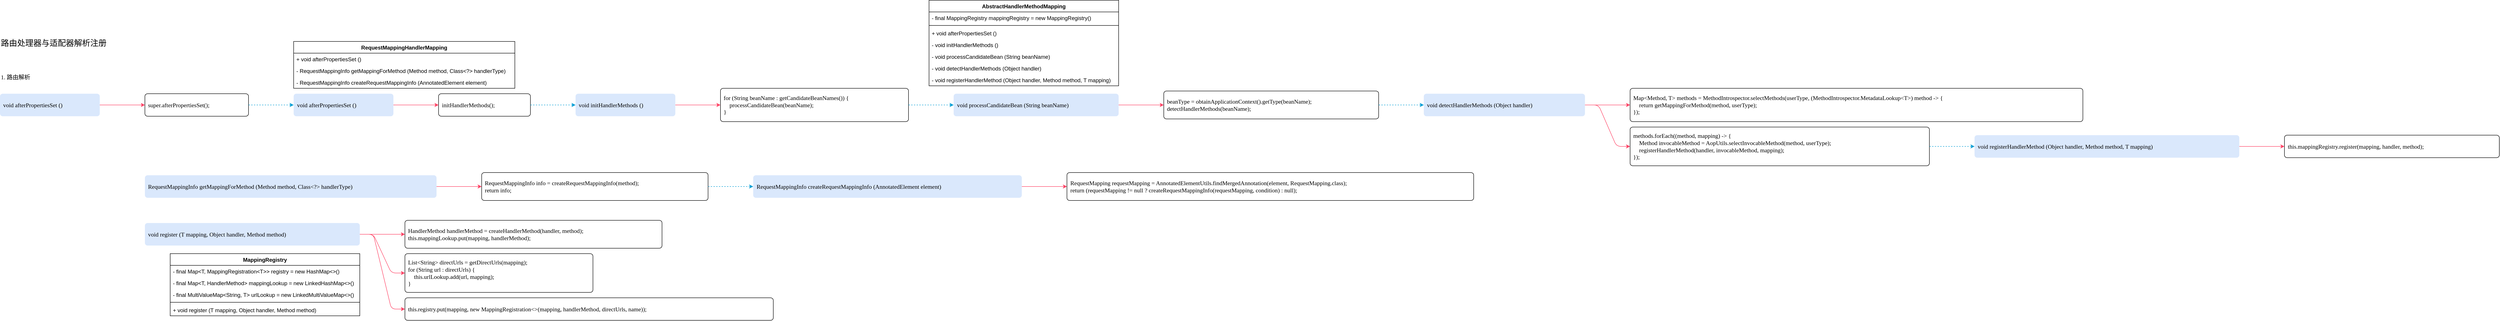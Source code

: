 <mxfile version="14.6.13" type="device"><diagram id="XKmxZbONAw66cLhUf2O1" name="第 1 页"><mxGraphModel dx="3123" dy="1493" grid="1" gridSize="10" guides="1" tooltips="1" connect="1" arrows="1" fold="1" page="1" pageScale="1" pageWidth="827" pageHeight="1169" math="0" shadow="0"><root><mxCell id="0"/><mxCell id="1" parent="0"/><mxCell id="ffzlj52m7AUPTn6fAn6K-1" value="路由处理器与适配器解析注册" style="text;html=1;align=left;verticalAlign=middle;resizable=0;points=[];autosize=1;fontSize=18;fontFamily=source code pro;" vertex="1" parent="1"><mxGeometry x="20" y="150" width="135.5" height="25" as="geometry"/></mxCell><mxCell id="ffzlj52m7AUPTn6fAn6K-2" value="1. 路由解析" style="text;html=1;align=left;verticalAlign=middle;resizable=0;points=[];autosize=1;fontSize=13;fontFamily=source code pro;" vertex="1" parent="1"><mxGeometry x="20" y="225" width="84.5" height="25" as="geometry"/></mxCell><mxCell id="ffzlj52m7AUPTn6fAn6K-3" value="void afterPropertiesSet ()" style="rounded=1;whiteSpace=wrap;html=1;fontFamily=source code pro;fontSize=13;align=left;spacingLeft=5;arcSize=12;absoluteArcSize=1;strokeColor=none;fillColor=#DAE8FC;" vertex="1" parent="1"><mxGeometry x="20" y="275" width="221" height="50" as="geometry"/></mxCell><mxCell id="ffzlj52m7AUPTn6fAn6K-4" value="super.afterPropertiesSet();" style="rounded=1;whiteSpace=wrap;html=1;fontFamily=source code pro;fontSize=13;align=left;spacingLeft=5;arcSize=12;absoluteArcSize=1;" vertex="1" parent="1"><mxGeometry x="341" y="275" width="229.5" height="50" as="geometry"/></mxCell><mxCell id="ffzlj52m7AUPTn6fAn6K-5" value="" style="edgeStyle=entityRelationEdgeStyle;rounded=1;orthogonalLoop=1;jettySize=auto;html=1;strokeColor=#FE4365;fontFamily=source code pro;fontSize=13;exitX=1;exitY=0.5;exitDx=0;exitDy=0;" edge="1" parent="1" source="ffzlj52m7AUPTn6fAn6K-3" target="ffzlj52m7AUPTn6fAn6K-4"><mxGeometry y="130" as="geometry"/></mxCell><mxCell id="ffzlj52m7AUPTn6fAn6K-6" value="void afterPropertiesSet ()" style="rounded=1;whiteSpace=wrap;html=1;fontFamily=source code pro;fontSize=13;align=left;spacingLeft=5;arcSize=12;absoluteArcSize=1;strokeColor=none;fillColor=#DAE8FC;" vertex="1" parent="1"><mxGeometry x="670.5" y="275" width="221" height="50" as="geometry"/></mxCell><mxCell id="ffzlj52m7AUPTn6fAn6K-7" value="" style="edgeStyle=entityRelationEdgeStyle;rounded=1;orthogonalLoop=1;jettySize=auto;html=1;strokeColor=#019ED5;fontFamily=source code pro;fontSize=13;exitX=1;exitY=0.5;exitDx=0;exitDy=0;dashed=1;" edge="1" parent="1" source="ffzlj52m7AUPTn6fAn6K-4" target="ffzlj52m7AUPTn6fAn6K-6"><mxGeometry y="130" as="geometry"/></mxCell><mxCell id="ffzlj52m7AUPTn6fAn6K-8" value="initHandlerMethods();" style="rounded=1;whiteSpace=wrap;html=1;fontFamily=source code pro;fontSize=13;align=left;spacingLeft=5;arcSize=12;absoluteArcSize=1;" vertex="1" parent="1"><mxGeometry x="991.5" y="275" width="203.5" height="50" as="geometry"/></mxCell><mxCell id="ffzlj52m7AUPTn6fAn6K-9" value="" style="edgeStyle=entityRelationEdgeStyle;rounded=1;orthogonalLoop=1;jettySize=auto;html=1;strokeColor=#FE4365;fontFamily=source code pro;fontSize=13;exitX=1;exitY=0.5;exitDx=0;exitDy=0;" edge="1" parent="1" source="ffzlj52m7AUPTn6fAn6K-6" target="ffzlj52m7AUPTn6fAn6K-8"><mxGeometry y="130" as="geometry"/></mxCell><mxCell id="ffzlj52m7AUPTn6fAn6K-10" value="void initHandlerMethods ()" style="rounded=1;whiteSpace=wrap;html=1;fontFamily=source code pro;fontSize=13;align=left;spacingLeft=5;arcSize=12;absoluteArcSize=1;strokeColor=none;fillColor=#DAE8FC;" vertex="1" parent="1"><mxGeometry x="1295" y="275" width="221" height="50" as="geometry"/></mxCell><mxCell id="ffzlj52m7AUPTn6fAn6K-11" value="" style="edgeStyle=entityRelationEdgeStyle;rounded=1;orthogonalLoop=1;jettySize=auto;html=1;strokeColor=#019ED5;fontFamily=source code pro;fontSize=13;exitX=1;exitY=0.5;exitDx=0;exitDy=0;dashed=1;" edge="1" parent="1" source="ffzlj52m7AUPTn6fAn6K-8" target="ffzlj52m7AUPTn6fAn6K-10"><mxGeometry y="130" as="geometry"/></mxCell><mxCell id="ffzlj52m7AUPTn6fAn6K-12" value="for (String beanName : getCandidateBeanNames()) {&lt;br/&gt;&amp;nbsp;&amp;nbsp;&amp;nbsp;&amp;nbsp;processCandidateBean(beanName);&lt;br/&gt;}" style="rounded=1;whiteSpace=wrap;html=1;fontFamily=source code pro;fontSize=13;align=left;spacingLeft=5;arcSize=12;absoluteArcSize=1;" vertex="1" parent="1"><mxGeometry x="1616" y="263" width="416.5" height="74" as="geometry"/></mxCell><mxCell id="ffzlj52m7AUPTn6fAn6K-13" value="" style="edgeStyle=entityRelationEdgeStyle;rounded=1;orthogonalLoop=1;jettySize=auto;html=1;strokeColor=#FE4365;fontFamily=source code pro;fontSize=13;exitX=1;exitY=0.5;exitDx=0;exitDy=0;" edge="1" parent="1" source="ffzlj52m7AUPTn6fAn6K-10" target="ffzlj52m7AUPTn6fAn6K-12"><mxGeometry y="130" as="geometry"/></mxCell><mxCell id="ffzlj52m7AUPTn6fAn6K-14" value="void processCandidateBean (String beanName)" style="rounded=1;whiteSpace=wrap;html=1;fontFamily=source code pro;fontSize=13;align=left;spacingLeft=5;arcSize=12;absoluteArcSize=1;strokeColor=none;fillColor=#DAE8FC;" vertex="1" parent="1"><mxGeometry x="2132.5" y="275" width="365.5" height="50" as="geometry"/></mxCell><mxCell id="ffzlj52m7AUPTn6fAn6K-15" value="" style="edgeStyle=entityRelationEdgeStyle;rounded=1;orthogonalLoop=1;jettySize=auto;html=1;strokeColor=#019ED5;fontFamily=source code pro;fontSize=13;exitX=1;exitY=0.5;exitDx=0;exitDy=0;dashed=1;" edge="1" parent="1" source="ffzlj52m7AUPTn6fAn6K-12" target="ffzlj52m7AUPTn6fAn6K-14"><mxGeometry y="130" as="geometry"/></mxCell><mxCell id="ffzlj52m7AUPTn6fAn6K-16" value="beanType = obtainApplicationContext().getType(beanName);&lt;br/&gt;detectHandlerMethods(beanName);" style="rounded=1;whiteSpace=wrap;html=1;fontFamily=source code pro;fontSize=13;align=left;spacingLeft=5;arcSize=12;absoluteArcSize=1;" vertex="1" parent="1"><mxGeometry x="2598" y="269" width="476" height="62" as="geometry"/></mxCell><mxCell id="ffzlj52m7AUPTn6fAn6K-17" value="" style="edgeStyle=entityRelationEdgeStyle;rounded=1;orthogonalLoop=1;jettySize=auto;html=1;strokeColor=#FE4365;fontFamily=source code pro;fontSize=13;exitX=1;exitY=0.5;exitDx=0;exitDy=0;" edge="1" parent="1" source="ffzlj52m7AUPTn6fAn6K-14" target="ffzlj52m7AUPTn6fAn6K-16"><mxGeometry y="130" as="geometry"/></mxCell><mxCell id="ffzlj52m7AUPTn6fAn6K-18" value="void detectHandlerMethods (Object handler)" style="rounded=1;whiteSpace=wrap;html=1;fontFamily=source code pro;fontSize=13;align=left;spacingLeft=5;arcSize=12;absoluteArcSize=1;strokeColor=none;fillColor=#DAE8FC;" vertex="1" parent="1"><mxGeometry x="3174" y="275" width="357" height="50" as="geometry"/></mxCell><mxCell id="ffzlj52m7AUPTn6fAn6K-19" value="" style="edgeStyle=entityRelationEdgeStyle;rounded=1;orthogonalLoop=1;jettySize=auto;html=1;strokeColor=#019ED5;fontFamily=source code pro;fontSize=13;exitX=1;exitY=0.5;exitDx=0;exitDy=0;dashed=1;" edge="1" parent="1" source="ffzlj52m7AUPTn6fAn6K-16" target="ffzlj52m7AUPTn6fAn6K-18"><mxGeometry y="130" as="geometry"/></mxCell><mxCell id="ffzlj52m7AUPTn6fAn6K-20" value="Map&amp;lt;Method, T&amp;gt; methods = MethodIntrospector.selectMethods(userType, (MethodIntrospector.MetadataLookup&amp;lt;T&amp;gt;) method -&amp;gt; {&lt;br/&gt;&amp;nbsp;&amp;nbsp;&amp;nbsp;&amp;nbsp;return getMappingForMethod(method, userType);&lt;br/&gt;});" style="rounded=1;whiteSpace=wrap;html=1;fontFamily=source code pro;fontSize=13;align=left;spacingLeft=5;arcSize=12;absoluteArcSize=1;" vertex="1" parent="1"><mxGeometry x="3631" y="263" width="1003" height="74" as="geometry"/></mxCell><mxCell id="ffzlj52m7AUPTn6fAn6K-21" value="" style="edgeStyle=entityRelationEdgeStyle;rounded=1;orthogonalLoop=1;jettySize=auto;html=1;strokeColor=#FE4365;fontFamily=source code pro;fontSize=13;exitX=1;exitY=0.5;exitDx=0;exitDy=0;" edge="1" parent="1" source="ffzlj52m7AUPTn6fAn6K-18" target="ffzlj52m7AUPTn6fAn6K-20"><mxGeometry y="130" as="geometry"/></mxCell><mxCell id="ffzlj52m7AUPTn6fAn6K-22" value="methods.forEach((method, mapping) -&amp;gt; {&lt;br/&gt;&amp;nbsp;&amp;nbsp;&amp;nbsp;&amp;nbsp;Method invocableMethod = AopUtils.selectInvocableMethod(method, userType);&lt;br/&gt;&amp;nbsp;&amp;nbsp;&amp;nbsp;&amp;nbsp;registerHandlerMethod(handler, invocableMethod, mapping);&lt;br/&gt;});" style="rounded=1;whiteSpace=wrap;html=1;fontFamily=source code pro;fontSize=13;align=left;spacingLeft=5;arcSize=12;absoluteArcSize=1;" vertex="1" parent="1"><mxGeometry x="3631" y="349" width="663" height="86" as="geometry"/></mxCell><mxCell id="ffzlj52m7AUPTn6fAn6K-23" value="" style="edgeStyle=entityRelationEdgeStyle;rounded=1;orthogonalLoop=1;jettySize=auto;html=1;strokeColor=#FE4365;fontFamily=source code pro;fontSize=13;exitX=1;exitY=0.5;exitDx=0;exitDy=0;" edge="1" parent="1" source="ffzlj52m7AUPTn6fAn6K-18" target="ffzlj52m7AUPTn6fAn6K-22"><mxGeometry y="130" as="geometry"/></mxCell><mxCell id="ffzlj52m7AUPTn6fAn6K-24" value="void registerHandlerMethod (Object handler, Method method, T mapping)" style="rounded=1;whiteSpace=wrap;html=1;fontFamily=source code pro;fontSize=13;align=left;spacingLeft=5;arcSize=12;absoluteArcSize=1;strokeColor=none;fillColor=#DAE8FC;" vertex="1" parent="1"><mxGeometry x="4394" y="367" width="586.5" height="50" as="geometry"/></mxCell><mxCell id="ffzlj52m7AUPTn6fAn6K-25" value="" style="edgeStyle=entityRelationEdgeStyle;rounded=1;orthogonalLoop=1;jettySize=auto;html=1;strokeColor=#019ED5;fontFamily=source code pro;fontSize=13;exitX=1;exitY=0.5;exitDx=0;exitDy=0;dashed=1;" edge="1" parent="1" source="ffzlj52m7AUPTn6fAn6K-22" target="ffzlj52m7AUPTn6fAn6K-24"><mxGeometry y="130" as="geometry"/></mxCell><mxCell id="ffzlj52m7AUPTn6fAn6K-26" value="this.mappingRegistry.register(mapping, handler, method);" style="rounded=1;whiteSpace=wrap;html=1;fontFamily=source code pro;fontSize=13;align=left;spacingLeft=5;arcSize=12;absoluteArcSize=1;" vertex="1" parent="1"><mxGeometry x="5080.5" y="367" width="476" height="50" as="geometry"/></mxCell><mxCell id="ffzlj52m7AUPTn6fAn6K-27" value="" style="edgeStyle=entityRelationEdgeStyle;rounded=1;orthogonalLoop=1;jettySize=auto;html=1;strokeColor=#FE4365;fontFamily=source code pro;fontSize=13;exitX=1;exitY=0.5;exitDx=0;exitDy=0;" edge="1" parent="1" source="ffzlj52m7AUPTn6fAn6K-24" target="ffzlj52m7AUPTn6fAn6K-26"><mxGeometry y="130" as="geometry"/></mxCell><mxCell id="ffzlj52m7AUPTn6fAn6K-28" value="RequestMappingInfo getMappingForMethod (Method method, Class&amp;lt;?&amp;gt; handlerType)" style="rounded=1;whiteSpace=wrap;html=1;fontFamily=source code pro;fontSize=13;align=left;spacingLeft=5;arcSize=12;absoluteArcSize=1;strokeColor=none;fillColor=#DAE8FC;" vertex="1" parent="1"><mxGeometry x="341" y="456" width="646" height="50" as="geometry"/></mxCell><mxCell id="ffzlj52m7AUPTn6fAn6K-29" value="RequestMappingInfo info = createRequestMappingInfo(method);&lt;br/&gt;return info;" style="rounded=1;whiteSpace=wrap;html=1;fontFamily=source code pro;fontSize=13;align=left;spacingLeft=5;arcSize=12;absoluteArcSize=1;" vertex="1" parent="1"><mxGeometry x="1087" y="450" width="501.5" height="62" as="geometry"/></mxCell><mxCell id="ffzlj52m7AUPTn6fAn6K-30" value="" style="edgeStyle=entityRelationEdgeStyle;rounded=1;orthogonalLoop=1;jettySize=auto;html=1;strokeColor=#FE4365;fontFamily=source code pro;fontSize=13;exitX=1;exitY=0.5;exitDx=0;exitDy=0;" edge="1" parent="1" source="ffzlj52m7AUPTn6fAn6K-28" target="ffzlj52m7AUPTn6fAn6K-29"><mxGeometry x="321" y="119" as="geometry"/></mxCell><mxCell id="ffzlj52m7AUPTn6fAn6K-31" value="RequestMappingInfo createRequestMappingInfo (AnnotatedElement element)" style="rounded=1;whiteSpace=wrap;html=1;fontFamily=source code pro;fontSize=13;align=left;spacingLeft=5;arcSize=12;absoluteArcSize=1;strokeColor=none;fillColor=#DAE8FC;" vertex="1" parent="1"><mxGeometry x="1688.5" y="456" width="595" height="50" as="geometry"/></mxCell><mxCell id="ffzlj52m7AUPTn6fAn6K-32" value="" style="edgeStyle=entityRelationEdgeStyle;rounded=1;orthogonalLoop=1;jettySize=auto;html=1;strokeColor=#019ED5;fontFamily=source code pro;fontSize=13;exitX=1;exitY=0.5;exitDx=0;exitDy=0;dashed=1;" edge="1" parent="1" source="ffzlj52m7AUPTn6fAn6K-29" target="ffzlj52m7AUPTn6fAn6K-31"><mxGeometry x="321" y="119" as="geometry"/></mxCell><mxCell id="ffzlj52m7AUPTn6fAn6K-33" value="RequestMapping requestMapping = AnnotatedElementUtils.findMergedAnnotation(element, RequestMapping.class);&lt;br/&gt;return (requestMapping != null ? createRequestMappingInfo(requestMapping, condition) : null);" style="rounded=1;whiteSpace=wrap;html=1;fontFamily=source code pro;fontSize=13;align=left;spacingLeft=5;arcSize=12;absoluteArcSize=1;" vertex="1" parent="1"><mxGeometry x="2383.5" y="450" width="901" height="62" as="geometry"/></mxCell><mxCell id="ffzlj52m7AUPTn6fAn6K-34" value="" style="edgeStyle=entityRelationEdgeStyle;rounded=1;orthogonalLoop=1;jettySize=auto;html=1;strokeColor=#FE4365;fontFamily=source code pro;fontSize=13;exitX=1;exitY=0.5;exitDx=0;exitDy=0;" edge="1" parent="1" source="ffzlj52m7AUPTn6fAn6K-31" target="ffzlj52m7AUPTn6fAn6K-33"><mxGeometry x="321" y="119" as="geometry"/></mxCell><mxCell id="ffzlj52m7AUPTn6fAn6K-35" value="void register (T mapping, Object handler, Method method)" style="rounded=1;whiteSpace=wrap;html=1;fontFamily=source code pro;fontSize=13;align=left;spacingLeft=5;arcSize=12;absoluteArcSize=1;strokeColor=none;fillColor=#DAE8FC;" vertex="1" parent="1"><mxGeometry x="341" y="562" width="476" height="50" as="geometry"/></mxCell><mxCell id="ffzlj52m7AUPTn6fAn6K-36" value="HandlerMethod handlerMethod = createHandlerMethod(handler, method);&lt;br/&gt;this.mappingLookup.put(mapping, handlerMethod);" style="rounded=1;whiteSpace=wrap;html=1;fontFamily=source code pro;fontSize=13;align=left;spacingLeft=5;arcSize=12;absoluteArcSize=1;" vertex="1" parent="1"><mxGeometry x="917" y="556" width="569.5" height="62" as="geometry"/></mxCell><mxCell id="ffzlj52m7AUPTn6fAn6K-37" value="" style="edgeStyle=entityRelationEdgeStyle;rounded=1;orthogonalLoop=1;jettySize=auto;html=1;strokeColor=#FE4365;fontFamily=source code pro;fontSize=13;exitX=1;exitY=0.5;exitDx=0;exitDy=0;" edge="1" parent="1" source="ffzlj52m7AUPTn6fAn6K-35" target="ffzlj52m7AUPTn6fAn6K-36"><mxGeometry x="321" y="119" as="geometry"/></mxCell><mxCell id="ffzlj52m7AUPTn6fAn6K-38" value="List&amp;lt;String&amp;gt; directUrls = getDirectUrls(mapping);&lt;br/&gt;for (String url : directUrls) {&lt;br/&gt;&amp;nbsp;&amp;nbsp;&amp;nbsp;&amp;nbsp;this.urlLookup.add(url, mapping);&lt;br/&gt;}" style="rounded=1;whiteSpace=wrap;html=1;fontFamily=source code pro;fontSize=13;align=left;spacingLeft=5;arcSize=12;absoluteArcSize=1;" vertex="1" parent="1"><mxGeometry x="917" y="630" width="416.5" height="86" as="geometry"/></mxCell><mxCell id="ffzlj52m7AUPTn6fAn6K-39" value="" style="edgeStyle=entityRelationEdgeStyle;rounded=1;orthogonalLoop=1;jettySize=auto;html=1;strokeColor=#FE4365;fontFamily=source code pro;fontSize=13;exitX=1;exitY=0.5;exitDx=0;exitDy=0;" edge="1" parent="1" source="ffzlj52m7AUPTn6fAn6K-35" target="ffzlj52m7AUPTn6fAn6K-38"><mxGeometry x="321" y="119" as="geometry"/></mxCell><mxCell id="ffzlj52m7AUPTn6fAn6K-40" value="this.registry.put(mapping, new MappingRegistration&amp;lt;&amp;gt;(mapping, handlerMethod, directUrls, name));" style="rounded=1;whiteSpace=wrap;html=1;fontFamily=source code pro;fontSize=13;align=left;spacingLeft=5;arcSize=12;absoluteArcSize=1;" vertex="1" parent="1"><mxGeometry x="917" y="728" width="816" height="50" as="geometry"/></mxCell><mxCell id="ffzlj52m7AUPTn6fAn6K-41" value="" style="edgeStyle=entityRelationEdgeStyle;rounded=1;orthogonalLoop=1;jettySize=auto;html=1;strokeColor=#FE4365;fontFamily=source code pro;fontSize=13;exitX=1;exitY=0.5;exitDx=0;exitDy=0;" edge="1" parent="1" source="ffzlj52m7AUPTn6fAn6K-35" target="ffzlj52m7AUPTn6fAn6K-40"><mxGeometry x="321" y="119" as="geometry"/></mxCell><mxCell id="ffzlj52m7AUPTn6fAn6K-42" value="RequestMappingHandlerMapping" style="swimlane;fontStyle=1;childLayout=stackLayout;horizontal=1;startSize=26;horizontalStack=0;resizeParent=1;resizeParentMax=0;resizeLast=0;collapsible=1;marginBottom=0;" vertex="1" parent="1"><mxGeometry x="670.5" y="159" width="490" height="104" as="geometry"/></mxCell><mxCell id="ffzlj52m7AUPTn6fAn6K-43" value="+ void afterPropertiesSet ()" style="text;strokeColor=none;fillColor=none;align=left;verticalAlign=top;spacingLeft=4;spacingRight=4;overflow=hidden;rotatable=0;points=[[0,0.5],[1,0.5]];portConstraint=eastwest;" vertex="1" parent="ffzlj52m7AUPTn6fAn6K-42"><mxGeometry y="26" width="490" height="26" as="geometry"/></mxCell><mxCell id="ffzlj52m7AUPTn6fAn6K-44" value="- RequestMappingInfo getMappingForMethod (Method method, Class&lt;?&gt; handlerType)" style="text;strokeColor=none;fillColor=none;align=left;verticalAlign=top;spacingLeft=4;spacingRight=4;overflow=hidden;rotatable=0;points=[[0,0.5],[1,0.5]];portConstraint=eastwest;" vertex="1" parent="ffzlj52m7AUPTn6fAn6K-42"><mxGeometry y="52" width="490" height="26" as="geometry"/></mxCell><mxCell id="ffzlj52m7AUPTn6fAn6K-45" value="- RequestMappingInfo createRequestMappingInfo (AnnotatedElement element)" style="text;strokeColor=none;fillColor=none;align=left;verticalAlign=top;spacingLeft=4;spacingRight=4;overflow=hidden;rotatable=0;points=[[0,0.5],[1,0.5]];portConstraint=eastwest;" vertex="1" parent="ffzlj52m7AUPTn6fAn6K-42"><mxGeometry y="78" width="490" height="26" as="geometry"/></mxCell><mxCell id="ffzlj52m7AUPTn6fAn6K-46" value="AbstractHandlerMethodMapping" style="swimlane;fontStyle=1;childLayout=stackLayout;horizontal=1;startSize=26;horizontalStack=0;resizeParent=1;resizeParentMax=0;resizeLast=0;collapsible=1;marginBottom=0;" vertex="1" parent="1"><mxGeometry x="2078" y="67.5" width="420" height="190" as="geometry"/></mxCell><mxCell id="ffzlj52m7AUPTn6fAn6K-47" value="- final MappingRegistry mappingRegistry = new MappingRegistry()" style="text;strokeColor=none;fillColor=none;align=left;verticalAlign=top;spacingLeft=4;spacingRight=4;overflow=hidden;rotatable=0;points=[[0,0.5],[1,0.5]];portConstraint=eastwest;" vertex="1" parent="ffzlj52m7AUPTn6fAn6K-46"><mxGeometry y="26" width="420" height="26" as="geometry"/></mxCell><mxCell id="ffzlj52m7AUPTn6fAn6K-48" value="" style="line;strokeWidth=1;fillColor=none;align=left;verticalAlign=middle;spacingTop=-1;spacingLeft=3;spacingRight=3;rotatable=0;labelPosition=right;points=[];portConstraint=eastwest;" vertex="1" parent="ffzlj52m7AUPTn6fAn6K-46"><mxGeometry y="52" width="420" height="8" as="geometry"/></mxCell><mxCell id="ffzlj52m7AUPTn6fAn6K-49" value="+ void afterPropertiesSet ()" style="text;strokeColor=none;fillColor=none;align=left;verticalAlign=top;spacingLeft=4;spacingRight=4;overflow=hidden;rotatable=0;points=[[0,0.5],[1,0.5]];portConstraint=eastwest;" vertex="1" parent="ffzlj52m7AUPTn6fAn6K-46"><mxGeometry y="60" width="420" height="26" as="geometry"/></mxCell><mxCell id="ffzlj52m7AUPTn6fAn6K-50" value="- void initHandlerMethods ()" style="text;strokeColor=none;fillColor=none;align=left;verticalAlign=top;spacingLeft=4;spacingRight=4;overflow=hidden;rotatable=0;points=[[0,0.5],[1,0.5]];portConstraint=eastwest;" vertex="1" parent="ffzlj52m7AUPTn6fAn6K-46"><mxGeometry y="86" width="420" height="26" as="geometry"/></mxCell><mxCell id="ffzlj52m7AUPTn6fAn6K-51" value="- void processCandidateBean (String beanName)" style="text;strokeColor=none;fillColor=none;align=left;verticalAlign=top;spacingLeft=4;spacingRight=4;overflow=hidden;rotatable=0;points=[[0,0.5],[1,0.5]];portConstraint=eastwest;" vertex="1" parent="ffzlj52m7AUPTn6fAn6K-46"><mxGeometry y="112" width="420" height="26" as="geometry"/></mxCell><mxCell id="ffzlj52m7AUPTn6fAn6K-52" value="- void detectHandlerMethods (Object handler)" style="text;strokeColor=none;fillColor=none;align=left;verticalAlign=top;spacingLeft=4;spacingRight=4;overflow=hidden;rotatable=0;points=[[0,0.5],[1,0.5]];portConstraint=eastwest;" vertex="1" parent="ffzlj52m7AUPTn6fAn6K-46"><mxGeometry y="138" width="420" height="26" as="geometry"/></mxCell><mxCell id="ffzlj52m7AUPTn6fAn6K-53" value="- void registerHandlerMethod (Object handler, Method method, T mapping)" style="text;strokeColor=none;fillColor=none;align=left;verticalAlign=top;spacingLeft=4;spacingRight=4;overflow=hidden;rotatable=0;points=[[0,0.5],[1,0.5]];portConstraint=eastwest;" vertex="1" parent="ffzlj52m7AUPTn6fAn6K-46"><mxGeometry y="164" width="420" height="26" as="geometry"/></mxCell><mxCell id="ffzlj52m7AUPTn6fAn6K-54" value="MappingRegistry" style="swimlane;fontStyle=1;childLayout=stackLayout;horizontal=1;startSize=26;horizontalStack=0;resizeParent=1;resizeParentMax=0;resizeLast=0;collapsible=1;marginBottom=0;" vertex="1" parent="1"><mxGeometry x="397" y="630" width="420" height="138" as="geometry"/></mxCell><mxCell id="ffzlj52m7AUPTn6fAn6K-55" value="- final Map&lt;T, MappingRegistration&lt;T&gt;&gt; registry = new HashMap&lt;&gt;()" style="text;strokeColor=none;fillColor=none;align=left;verticalAlign=top;spacingLeft=4;spacingRight=4;overflow=hidden;rotatable=0;points=[[0,0.5],[1,0.5]];portConstraint=eastwest;" vertex="1" parent="ffzlj52m7AUPTn6fAn6K-54"><mxGeometry y="26" width="420" height="26" as="geometry"/></mxCell><mxCell id="ffzlj52m7AUPTn6fAn6K-56" value="- final Map&lt;T, HandlerMethod&gt; mappingLookup = new LinkedHashMap&lt;&gt;()" style="text;strokeColor=none;fillColor=none;align=left;verticalAlign=top;spacingLeft=4;spacingRight=4;overflow=hidden;rotatable=0;points=[[0,0.5],[1,0.5]];portConstraint=eastwest;" vertex="1" parent="ffzlj52m7AUPTn6fAn6K-54"><mxGeometry y="52" width="420" height="26" as="geometry"/></mxCell><mxCell id="ffzlj52m7AUPTn6fAn6K-57" value="- final MultiValueMap&lt;String, T&gt; urlLookup = new LinkedMultiValueMap&lt;&gt;()" style="text;strokeColor=none;fillColor=none;align=left;verticalAlign=top;spacingLeft=4;spacingRight=4;overflow=hidden;rotatable=0;points=[[0,0.5],[1,0.5]];portConstraint=eastwest;" vertex="1" parent="ffzlj52m7AUPTn6fAn6K-54"><mxGeometry y="78" width="420" height="26" as="geometry"/></mxCell><mxCell id="ffzlj52m7AUPTn6fAn6K-58" value="" style="line;strokeWidth=1;fillColor=none;align=left;verticalAlign=middle;spacingTop=-1;spacingLeft=3;spacingRight=3;rotatable=0;labelPosition=right;points=[];portConstraint=eastwest;" vertex="1" parent="ffzlj52m7AUPTn6fAn6K-54"><mxGeometry y="104" width="420" height="8" as="geometry"/></mxCell><mxCell id="ffzlj52m7AUPTn6fAn6K-59" value="+ void register (T mapping, Object handler, Method method)" style="text;strokeColor=none;fillColor=none;align=left;verticalAlign=top;spacingLeft=4;spacingRight=4;overflow=hidden;rotatable=0;points=[[0,0.5],[1,0.5]];portConstraint=eastwest;" vertex="1" parent="ffzlj52m7AUPTn6fAn6K-54"><mxGeometry y="112" width="420" height="26" as="geometry"/></mxCell></root></mxGraphModel></diagram></mxfile>